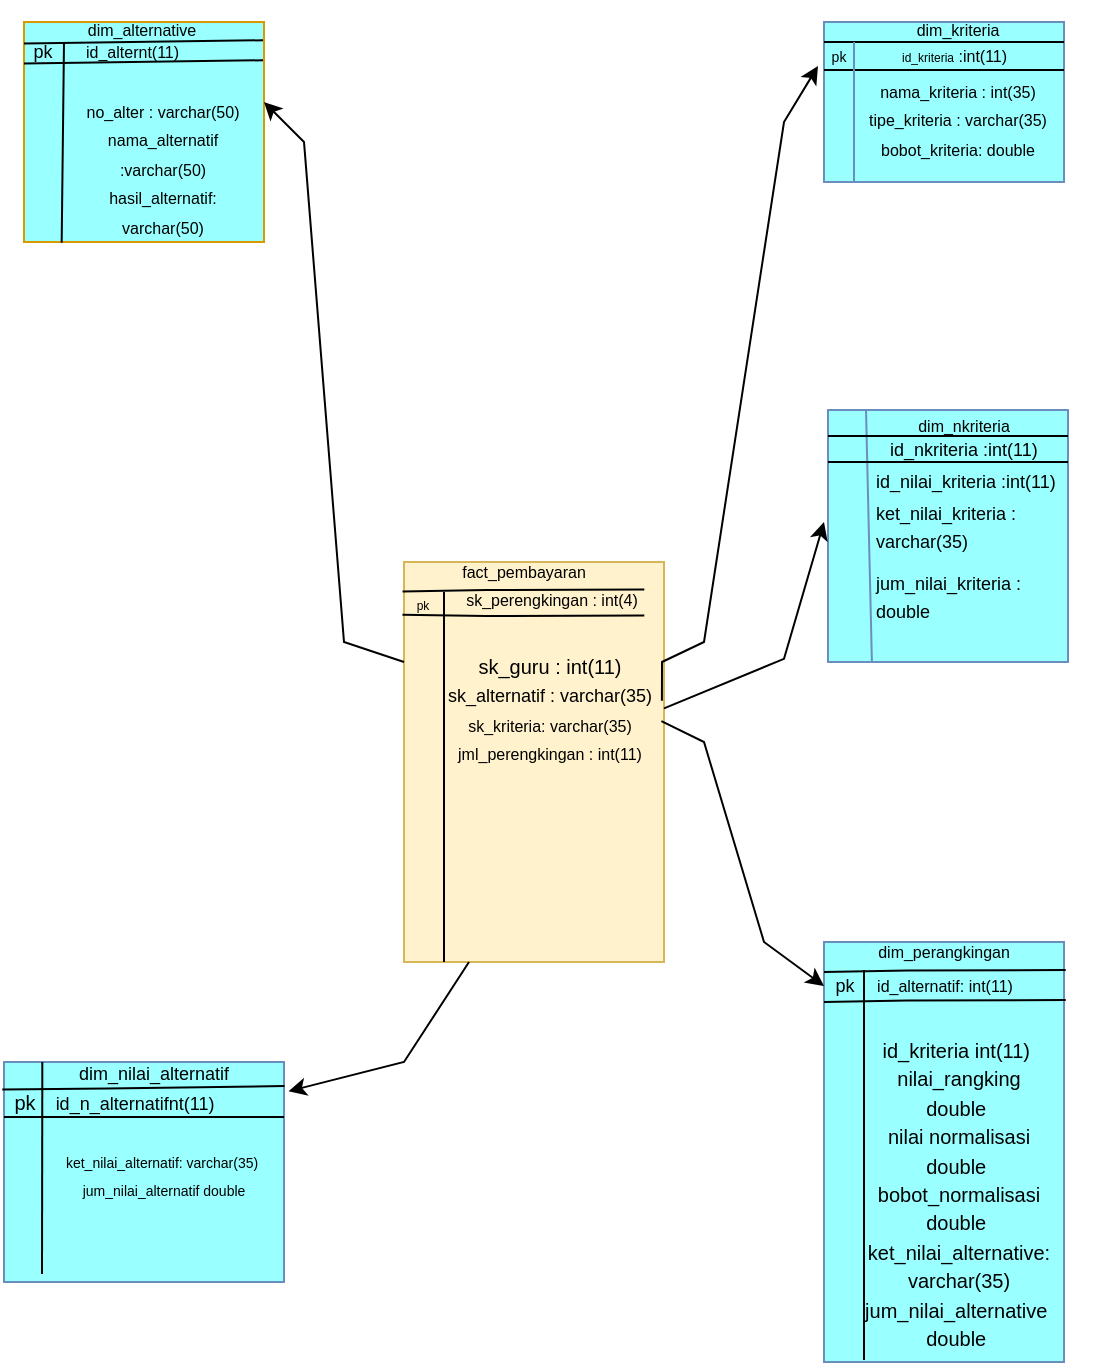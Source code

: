 <mxfile version="16.2.4" type="device"><diagram id="GxK9otyZxG2wYAbgW-Oj" name="Page-1"><mxGraphModel dx="903" dy="455" grid="1" gridSize="10" guides="1" tooltips="1" connect="1" arrows="1" fold="1" page="1" pageScale="1" pageWidth="850" pageHeight="1100" math="0" shadow="0"><root><mxCell id="0"/><mxCell id="1" parent="0"/><mxCell id="llVBeWY4gzHnUX0cgs43-1" value="" style="rounded=0;whiteSpace=wrap;html=1;fillColor=#99FFFF;strokeColor=#d79b00;" parent="1" vertex="1"><mxGeometry x="100" y="50" width="120" height="110" as="geometry"/></mxCell><mxCell id="llVBeWY4gzHnUX0cgs43-2" value="" style="rounded=0;whiteSpace=wrap;html=1;fillColor=#99FFFF;strokeColor=#6c8ebf;" parent="1" vertex="1"><mxGeometry x="500" y="50" width="120" height="80" as="geometry"/></mxCell><mxCell id="llVBeWY4gzHnUX0cgs43-3" value="" style="rounded=0;whiteSpace=wrap;html=1;fillColor=#fff2cc;strokeColor=#d6b656;" parent="1" vertex="1"><mxGeometry x="290" y="320" width="130" height="200" as="geometry"/></mxCell><mxCell id="llVBeWY4gzHnUX0cgs43-4" value="" style="rounded=0;whiteSpace=wrap;html=1;fillColor=#99FFFF;strokeColor=#6c8ebf;" parent="1" vertex="1"><mxGeometry x="500" y="510" width="120" height="210" as="geometry"/></mxCell><mxCell id="llVBeWY4gzHnUX0cgs43-5" value="" style="rounded=0;whiteSpace=wrap;html=1;fillColor=#99FFFF;strokeColor=#6c8ebf;" parent="1" vertex="1"><mxGeometry x="90" y="570" width="140" height="110" as="geometry"/></mxCell><mxCell id="llVBeWY4gzHnUX0cgs43-6" value="" style="endArrow=none;html=1;rounded=0;exitX=0.157;exitY=1.003;exitDx=0;exitDy=0;exitPerimeter=0;" parent="1" source="llVBeWY4gzHnUX0cgs43-1" edge="1"><mxGeometry width="50" height="50" relative="1" as="geometry"><mxPoint x="70" y="100" as="sourcePoint"/><mxPoint x="120" y="60" as="targetPoint"/></mxGeometry></mxCell><mxCell id="llVBeWY4gzHnUX0cgs43-7" value="" style="endArrow=none;html=1;rounded=0;exitX=0;exitY=0.061;exitDx=0;exitDy=0;exitPerimeter=0;entryX=0.996;entryY=0.053;entryDx=0;entryDy=0;entryPerimeter=0;" parent="1" edge="1"><mxGeometry width="50" height="50" relative="1" as="geometry"><mxPoint x="100" y="60.81" as="sourcePoint"/><mxPoint x="219.52" y="59.13" as="targetPoint"/></mxGeometry></mxCell><mxCell id="llVBeWY4gzHnUX0cgs43-8" value="" style="endArrow=none;html=1;rounded=0;exitX=0;exitY=0.061;exitDx=0;exitDy=0;exitPerimeter=0;entryX=0.996;entryY=0.053;entryDx=0;entryDy=0;entryPerimeter=0;" parent="1" edge="1"><mxGeometry width="50" height="50" relative="1" as="geometry"><mxPoint x="100" y="70.81" as="sourcePoint"/><mxPoint x="219.52" y="69.13" as="targetPoint"/></mxGeometry></mxCell><mxCell id="llVBeWY4gzHnUX0cgs43-9" value="&lt;font style=&quot;font-size: 8px&quot;&gt;dim_alternative&lt;/font&gt;" style="text;whiteSpace=wrap;html=1;align=center;" parent="1" vertex="1"><mxGeometry x="129" y="39" width="60" height="20" as="geometry"/></mxCell><mxCell id="llVBeWY4gzHnUX0cgs43-10" value="&lt;font style=&quot;font-size: 9px&quot;&gt;pk&lt;/font&gt;" style="text;whiteSpace=wrap;html=1;align=center;" parent="1" vertex="1"><mxGeometry x="99" y="50" width="21" height="20" as="geometry"/></mxCell><mxCell id="llVBeWY4gzHnUX0cgs43-13" value="&lt;font style=&quot;font-size: 8px&quot;&gt;id_alternt(11)&lt;/font&gt;" style="text;whiteSpace=wrap;html=1;align=left;" parent="1" vertex="1"><mxGeometry x="129" y="50" width="51" height="30" as="geometry"/></mxCell><mxCell id="llVBeWY4gzHnUX0cgs43-16" value="&lt;font style=&quot;font-size: 8px&quot;&gt;nama_kriteria : int(35)&lt;br&gt;tipe_kriteria : varchar(35)&lt;br&gt;bobot_kriteria: double&lt;br&gt;&lt;br&gt;&lt;/font&gt;" style="text;whiteSpace=wrap;html=1;align=center;" parent="1" vertex="1"><mxGeometry x="512" y="70" width="110" height="20" as="geometry"/></mxCell><mxCell id="llVBeWY4gzHnUX0cgs43-19" value="" style="endArrow=none;html=1;rounded=0;fontSize=6;" parent="1" target="llVBeWY4gzHnUX0cgs43-2" edge="1"><mxGeometry width="50" height="50" relative="1" as="geometry"><mxPoint x="500" y="74" as="sourcePoint"/><mxPoint x="560" y="24" as="targetPoint"/><Array as="points"><mxPoint x="620" y="74"/></Array></mxGeometry></mxCell><mxCell id="llVBeWY4gzHnUX0cgs43-20" value="" style="endArrow=none;html=1;rounded=0;fontSize=6;" parent="1" edge="1"><mxGeometry width="50" height="50" relative="1" as="geometry"><mxPoint x="500" y="60" as="sourcePoint"/><mxPoint x="620" y="60" as="targetPoint"/><Array as="points"><mxPoint x="620" y="60"/></Array></mxGeometry></mxCell><mxCell id="llVBeWY4gzHnUX0cgs43-22" value="" style="endArrow=none;html=1;rounded=0;fontSize=6;fillColor=#dae8fc;strokeColor=#6c8ebf;" parent="1" edge="1"><mxGeometry width="50" height="50" relative="1" as="geometry"><mxPoint x="515" y="130" as="sourcePoint"/><mxPoint x="515" y="60" as="targetPoint"/></mxGeometry></mxCell><mxCell id="llVBeWY4gzHnUX0cgs43-24" value="" style="endArrow=none;html=1;rounded=0;fontSize=6;entryX=0.993;entryY=0.089;entryDx=0;entryDy=0;entryPerimeter=0;exitX=-0.006;exitY=0.132;exitDx=0;exitDy=0;exitPerimeter=0;" parent="1" source="llVBeWY4gzHnUX0cgs43-3" edge="1"><mxGeometry width="50" height="50" relative="1" as="geometry"><mxPoint x="291" y="348" as="sourcePoint"/><mxPoint x="410.16" y="346.69" as="targetPoint"/><Array as="points"><mxPoint x="331" y="347"/></Array></mxGeometry></mxCell><mxCell id="llVBeWY4gzHnUX0cgs43-26" value="" style="endArrow=none;html=1;rounded=0;fontSize=6;entryX=0.993;entryY=0.089;entryDx=0;entryDy=0;entryPerimeter=0;exitX=-0.006;exitY=0.132;exitDx=0;exitDy=0;exitPerimeter=0;" parent="1" edge="1"><mxGeometry width="50" height="50" relative="1" as="geometry"><mxPoint x="289.28" y="334.72" as="sourcePoint"/><mxPoint x="410.16" y="333.69" as="targetPoint"/><Array as="points"><mxPoint x="331" y="334"/></Array></mxGeometry></mxCell><mxCell id="llVBeWY4gzHnUX0cgs43-28" value="" style="endArrow=none;html=1;rounded=0;fontSize=6;" parent="1" edge="1"><mxGeometry width="50" height="50" relative="1" as="geometry"><mxPoint x="310" y="520" as="sourcePoint"/><mxPoint x="310" y="335" as="targetPoint"/></mxGeometry></mxCell><mxCell id="llVBeWY4gzHnUX0cgs43-29" value="" style="endArrow=none;html=1;rounded=0;fontSize=6;" parent="1" edge="1"><mxGeometry width="50" height="50" relative="1" as="geometry"><mxPoint x="520" y="719" as="sourcePoint"/><mxPoint x="520" y="524" as="targetPoint"/></mxGeometry></mxCell><mxCell id="llVBeWY4gzHnUX0cgs43-30" value="" style="endArrow=none;html=1;rounded=0;fontSize=6;entryX=0.993;entryY=0.089;entryDx=0;entryDy=0;entryPerimeter=0;exitX=-0.006;exitY=0.132;exitDx=0;exitDy=0;exitPerimeter=0;" parent="1" edge="1"><mxGeometry width="50" height="50" relative="1" as="geometry"><mxPoint x="500" y="525.03" as="sourcePoint"/><mxPoint x="620.88" y="524" as="targetPoint"/><Array as="points"><mxPoint x="541.72" y="524.31"/></Array></mxGeometry></mxCell><mxCell id="llVBeWY4gzHnUX0cgs43-31" value="" style="endArrow=none;html=1;rounded=0;fontSize=6;entryX=0.993;entryY=0.089;entryDx=0;entryDy=0;entryPerimeter=0;exitX=-0.006;exitY=0.132;exitDx=0;exitDy=0;exitPerimeter=0;" parent="1" edge="1"><mxGeometry width="50" height="50" relative="1" as="geometry"><mxPoint x="500" y="540.03" as="sourcePoint"/><mxPoint x="620.88" y="539" as="targetPoint"/><Array as="points"><mxPoint x="541.72" y="539.31"/></Array></mxGeometry></mxCell><mxCell id="llVBeWY4gzHnUX0cgs43-32" value="" style="endArrow=none;html=1;rounded=0;fontSize=6;entryX=1.002;entryY=0.109;entryDx=0;entryDy=0;entryPerimeter=0;exitX=-0.041;exitY=0.389;exitDx=0;exitDy=0;exitPerimeter=0;" parent="1" edge="1" target="llVBeWY4gzHnUX0cgs43-5" source="llVBeWY4gzHnUX0cgs43-53"><mxGeometry width="50" height="50" relative="1" as="geometry"><mxPoint x="100" y="583" as="sourcePoint"/><mxPoint x="220.88" y="583" as="targetPoint"/><Array as="points"><mxPoint x="141.72" y="583.31"/></Array></mxGeometry></mxCell><mxCell id="llVBeWY4gzHnUX0cgs43-33" value="" style="endArrow=none;html=1;rounded=0;fontSize=6;exitX=0;exitY=0.25;exitDx=0;exitDy=0;entryX=1;entryY=0.25;entryDx=0;entryDy=0;" parent="1" edge="1" target="llVBeWY4gzHnUX0cgs43-5" source="llVBeWY4gzHnUX0cgs43-5"><mxGeometry width="50" height="50" relative="1" as="geometry"><mxPoint x="99" y="599.03" as="sourcePoint"/><mxPoint x="220" y="598" as="targetPoint"/><Array as="points"/></mxGeometry></mxCell><mxCell id="llVBeWY4gzHnUX0cgs43-34" value="" style="endArrow=none;html=1;rounded=0;fontSize=6;" parent="1" edge="1"><mxGeometry width="50" height="50" relative="1" as="geometry"><mxPoint x="109" y="676" as="sourcePoint"/><mxPoint x="109.17" y="570" as="targetPoint"/></mxGeometry></mxCell><mxCell id="llVBeWY4gzHnUX0cgs43-35" value="&lt;font&gt;&lt;font size=&quot;1&quot;&gt;sk_guru : int(11)&lt;/font&gt;&lt;br&gt;&lt;div style=&quot;text-align: left&quot;&gt;&lt;span style=&quot;font-size: 9px&quot;&gt;sk_alternatif : varchar(35)&lt;/span&gt;&lt;/div&gt;&lt;font style=&quot;font-size: 8px&quot;&gt;sk_kriteria: varchar(35)&lt;/font&gt;&lt;br&gt;&lt;font style=&quot;font-size: 8px&quot;&gt;jml_perengkingan : int(11)&lt;/font&gt;&lt;br&gt;&lt;/font&gt;" style="text;whiteSpace=wrap;html=1;align=center;" parent="1" vertex="1"><mxGeometry x="308" y="358" width="110" height="20" as="geometry"/></mxCell><mxCell id="llVBeWY4gzHnUX0cgs43-36" value="&lt;font style=&quot;font-size: 10px&quot;&gt;id_kriteria int(11)&amp;nbsp;&lt;br&gt;nilai_rangking double&amp;nbsp;&lt;br&gt;nilai normalisasi double&amp;nbsp;&lt;br&gt;bobot_normalisasi double&amp;nbsp;&lt;br&gt;ket_nilai_alternative: varchar(35)&lt;br&gt;jum_nilai_alternative&amp;nbsp;&lt;br&gt;double&amp;nbsp;&lt;br&gt;&lt;/font&gt;" style="text;whiteSpace=wrap;html=1;align=center;" parent="1" vertex="1"><mxGeometry x="520" y="550" width="95" height="20" as="geometry"/></mxCell><mxCell id="llVBeWY4gzHnUX0cgs43-37" value="&lt;font style=&quot;font-size: 7px&quot;&gt;ket_nilai_alternatif: varchar(35)&amp;nbsp;&lt;br&gt;jum_nilai_alternatif double&lt;br&gt;&lt;br&gt;&lt;/font&gt;" style="text;whiteSpace=wrap;html=1;align=center;" parent="1" vertex="1"><mxGeometry x="110" y="605" width="120" height="20" as="geometry"/></mxCell><mxCell id="llVBeWY4gzHnUX0cgs43-38" value="&lt;font style=&quot;font-size: 6px&quot;&gt;id_kriteria&lt;/font&gt;&lt;font style=&quot;font-size: 8px&quot;&gt; :int(11)&lt;/font&gt;" style="text;whiteSpace=wrap;html=1;align=left;" parent="1" vertex="1"><mxGeometry x="537" y="52" width="60" height="20" as="geometry"/></mxCell><mxCell id="llVBeWY4gzHnUX0cgs43-40" value="&lt;font style=&quot;font-size: 8px&quot;&gt;no_alter : varchar(50)&lt;br&gt;nama_alternatif :varchar(50)&lt;br&gt;hasil_alternatif: varchar(50)&lt;br&gt;&lt;/font&gt;" style="text;whiteSpace=wrap;html=1;align=center;" parent="1" vertex="1"><mxGeometry x="127" y="80" width="85" height="20" as="geometry"/></mxCell><mxCell id="llVBeWY4gzHnUX0cgs43-42" value="&lt;font style=&quot;font-size: 8px&quot;&gt;dim_perangkingan&lt;/font&gt;" style="text;whiteSpace=wrap;html=1;align=center;" parent="1" vertex="1"><mxGeometry x="530" y="500" width="60" height="20" as="geometry"/></mxCell><mxCell id="llVBeWY4gzHnUX0cgs43-43" value="&lt;font style=&quot;font-size: 9px&quot;&gt;id_n_alternatifnt(11)&lt;/font&gt;" style="text;whiteSpace=wrap;html=1;align=center;" parent="1" vertex="1"><mxGeometry x="119" y="576" width="73" height="15" as="geometry"/></mxCell><mxCell id="llVBeWY4gzHnUX0cgs43-44" value="&lt;font style=&quot;font-size: 8px&quot;&gt;sk_perengkingan : int(4)&lt;/font&gt;" style="text;whiteSpace=wrap;html=1;align=center;" parent="1" vertex="1"><mxGeometry x="318" y="324" width="92" height="20" as="geometry"/></mxCell><mxCell id="llVBeWY4gzHnUX0cgs43-45" value="&lt;font style=&quot;font-size: 8px&quot;&gt;id_alternatif: int(11)&lt;/font&gt;" style="text;whiteSpace=wrap;html=1;align=center;" parent="1" vertex="1"><mxGeometry x="524" y="517" width="73" height="20" as="geometry"/></mxCell><mxCell id="llVBeWY4gzHnUX0cgs43-49" value="&lt;font style=&quot;font-size: 9px&quot;&gt;dim_nilai_alternatif&lt;/font&gt;" style="text;whiteSpace=wrap;html=1;align=center;" parent="1" vertex="1"><mxGeometry x="135" y="561" width="60" height="20" as="geometry"/></mxCell><mxCell id="llVBeWY4gzHnUX0cgs43-50" value="&lt;font style=&quot;font-size: 8px&quot;&gt;fact_pembayaran&lt;/font&gt;" style="text;whiteSpace=wrap;html=1;align=center;" parent="1" vertex="1"><mxGeometry x="320" y="310" width="60" height="20" as="geometry"/></mxCell><mxCell id="llVBeWY4gzHnUX0cgs43-51" value="&lt;font style=&quot;font-size: 8px&quot;&gt;dim_kriteria&lt;/font&gt;" style="text;whiteSpace=wrap;html=1;align=center;" parent="1" vertex="1"><mxGeometry x="537" y="39" width="60" height="20" as="geometry"/></mxCell><mxCell id="llVBeWY4gzHnUX0cgs43-52" value="&lt;font style=&quot;font-size: 9px&quot;&gt;pk&lt;/font&gt;" style="text;whiteSpace=wrap;html=1;align=center;" parent="1" vertex="1"><mxGeometry x="500" y="517" width="21" height="20" as="geometry"/></mxCell><mxCell id="llVBeWY4gzHnUX0cgs43-53" value="&lt;font style=&quot;font-size: 10px&quot;&gt;pk&lt;/font&gt;" style="text;whiteSpace=wrap;html=1;align=center;" parent="1" vertex="1"><mxGeometry x="90" y="576" width="21" height="20" as="geometry"/></mxCell><mxCell id="llVBeWY4gzHnUX0cgs43-54" value="&lt;font style=&quot;font-size: 6px&quot;&gt;pk&lt;/font&gt;" style="text;whiteSpace=wrap;html=1;align=center;" parent="1" vertex="1"><mxGeometry x="289" y="326" width="21" height="20" as="geometry"/></mxCell><mxCell id="llVBeWY4gzHnUX0cgs43-55" value="&lt;font style=&quot;font-size: 7px&quot;&gt;pk&lt;/font&gt;" style="text;whiteSpace=wrap;html=1;align=center;" parent="1" vertex="1"><mxGeometry x="497" y="52" width="21" height="20" as="geometry"/></mxCell><mxCell id="llVBeWY4gzHnUX0cgs43-58" value="" style="endArrow=classic;html=1;rounded=0;fontSize=6;exitX=0;exitY=0.25;exitDx=0;exitDy=0;" parent="1" source="llVBeWY4gzHnUX0cgs43-3" edge="1"><mxGeometry width="50" height="50" relative="1" as="geometry"><mxPoint x="270" y="370" as="sourcePoint"/><mxPoint x="220" y="90" as="targetPoint"/><Array as="points"><mxPoint x="260" y="360"/><mxPoint x="240" y="110"/></Array></mxGeometry></mxCell><mxCell id="llVBeWY4gzHnUX0cgs43-59" value="" style="endArrow=classic;html=1;rounded=0;fontSize=6;entryX=0;entryY=1;entryDx=0;entryDy=0;exitX=0.992;exitY=0.347;exitDx=0;exitDy=0;exitPerimeter=0;" parent="1" target="llVBeWY4gzHnUX0cgs43-55" edge="1" source="llVBeWY4gzHnUX0cgs43-3"><mxGeometry width="50" height="50" relative="1" as="geometry"><mxPoint x="410" y="390" as="sourcePoint"/><mxPoint x="440" y="220" as="targetPoint"/><Array as="points"><mxPoint x="419" y="370"/><mxPoint x="440" y="360"/><mxPoint x="480" y="100"/></Array></mxGeometry></mxCell><mxCell id="llVBeWY4gzHnUX0cgs43-60" value="" style="endArrow=classic;html=1;rounded=0;fontSize=6;entryX=1.016;entryY=0.133;entryDx=0;entryDy=0;entryPerimeter=0;exitX=0.25;exitY=1;exitDx=0;exitDy=0;" parent="1" source="llVBeWY4gzHnUX0cgs43-3" target="llVBeWY4gzHnUX0cgs43-5" edge="1"><mxGeometry width="50" height="50" relative="1" as="geometry"><mxPoint x="330" y="540" as="sourcePoint"/><mxPoint x="440" y="450" as="targetPoint"/><Array as="points"><mxPoint x="290" y="570"/></Array></mxGeometry></mxCell><mxCell id="llVBeWY4gzHnUX0cgs43-61" value="" style="endArrow=classic;html=1;rounded=0;fontSize=6;entryX=0;entryY=0.75;entryDx=0;entryDy=0;exitX=0.99;exitY=0.398;exitDx=0;exitDy=0;exitPerimeter=0;" parent="1" source="llVBeWY4gzHnUX0cgs43-3" target="llVBeWY4gzHnUX0cgs43-52" edge="1"><mxGeometry width="50" height="50" relative="1" as="geometry"><mxPoint x="390" y="620" as="sourcePoint"/><mxPoint x="440" y="570" as="targetPoint"/><Array as="points"><mxPoint x="440" y="410"/><mxPoint x="470" y="510"/></Array></mxGeometry></mxCell><mxCell id="q1F6m9H1yYwxYDVdwxVG-5" value="" style="rounded=0;whiteSpace=wrap;html=1;fillColor=#99FFFF;strokeColor=#6c8ebf;" vertex="1" parent="1"><mxGeometry x="502" y="244" width="120" height="126" as="geometry"/></mxCell><mxCell id="q1F6m9H1yYwxYDVdwxVG-6" value="" style="endArrow=none;html=1;rounded=0;fontSize=6;fillColor=#dae8fc;strokeColor=#6c8ebf;exitX=0.183;exitY=1.001;exitDx=0;exitDy=0;exitPerimeter=0;" edge="1" parent="1" source="q1F6m9H1yYwxYDVdwxVG-5"><mxGeometry width="50" height="50" relative="1" as="geometry"><mxPoint x="521" y="320" as="sourcePoint"/><mxPoint x="521" y="244" as="targetPoint"/></mxGeometry></mxCell><mxCell id="q1F6m9H1yYwxYDVdwxVG-7" value="&lt;font style=&quot;font-size: 8px&quot;&gt;dim_nkriteria&lt;/font&gt;" style="text;whiteSpace=wrap;html=1;align=center;" vertex="1" parent="1"><mxGeometry x="540" y="237" width="60" height="20" as="geometry"/></mxCell><mxCell id="q1F6m9H1yYwxYDVdwxVG-8" value="" style="endArrow=none;html=1;rounded=0;fontSize=6;" edge="1" parent="1"><mxGeometry width="50" height="50" relative="1" as="geometry"><mxPoint x="502" y="257" as="sourcePoint"/><mxPoint x="622" y="257" as="targetPoint"/><Array as="points"><mxPoint x="622" y="257"/></Array></mxGeometry></mxCell><mxCell id="q1F6m9H1yYwxYDVdwxVG-9" value="" style="endArrow=none;html=1;rounded=0;fontSize=6;" edge="1" parent="1"><mxGeometry width="50" height="50" relative="1" as="geometry"><mxPoint x="502" y="270" as="sourcePoint"/><mxPoint x="622" y="270" as="targetPoint"/><Array as="points"><mxPoint x="622" y="270"/></Array></mxGeometry></mxCell><mxCell id="q1F6m9H1yYwxYDVdwxVG-10" value="&lt;font style=&quot;font-size: 9px&quot;&gt;&lt;font style=&quot;font-size: 9px&quot;&gt;id_nkriteria&lt;/font&gt;&lt;font style=&quot;font-size: 9px&quot;&gt; :int(11)&lt;/font&gt;&lt;/font&gt;" style="text;whiteSpace=wrap;html=1;align=left;" vertex="1" parent="1"><mxGeometry x="531" y="249" width="105" height="40" as="geometry"/></mxCell><mxCell id="q1F6m9H1yYwxYDVdwxVG-13" value="&lt;font style=&quot;font-size: 9px&quot;&gt;&lt;font style=&quot;font-size: 9px&quot;&gt;id_nilai_kriteria&lt;/font&gt;&lt;font style=&quot;font-size: 9px&quot;&gt; :int(11)&lt;/font&gt;&lt;/font&gt;" style="text;whiteSpace=wrap;html=1;align=left;" vertex="1" parent="1"><mxGeometry x="524" y="265" width="105" height="30" as="geometry"/></mxCell><mxCell id="q1F6m9H1yYwxYDVdwxVG-14" value="&lt;font style=&quot;font-size: 9px&quot;&gt;&lt;font style=&quot;font-size: 9px&quot;&gt;ket_nilai_kriteria : varchar(35)&lt;/font&gt;&lt;/font&gt;" style="text;whiteSpace=wrap;html=1;align=left;" vertex="1" parent="1"><mxGeometry x="524" y="281" width="105" height="30" as="geometry"/></mxCell><mxCell id="q1F6m9H1yYwxYDVdwxVG-15" value="&lt;font style=&quot;font-size: 9px&quot;&gt;&lt;font style=&quot;font-size: 9px&quot;&gt;jum_nilai_kriteria : double&lt;/font&gt;&lt;/font&gt;" style="text;whiteSpace=wrap;html=1;align=left;" vertex="1" parent="1"><mxGeometry x="524" y="316" width="96" height="30" as="geometry"/></mxCell><mxCell id="q1F6m9H1yYwxYDVdwxVG-16" value="" style="endArrow=classic;html=1;rounded=0;fontSize=6;" edge="1" parent="1" source="llVBeWY4gzHnUX0cgs43-3"><mxGeometry width="50" height="50" relative="1" as="geometry"><mxPoint x="420" y="390" as="sourcePoint"/><mxPoint x="500" y="300" as="targetPoint"/><Array as="points"><mxPoint x="480" y="368.4"/></Array></mxGeometry></mxCell></root></mxGraphModel></diagram></mxfile>